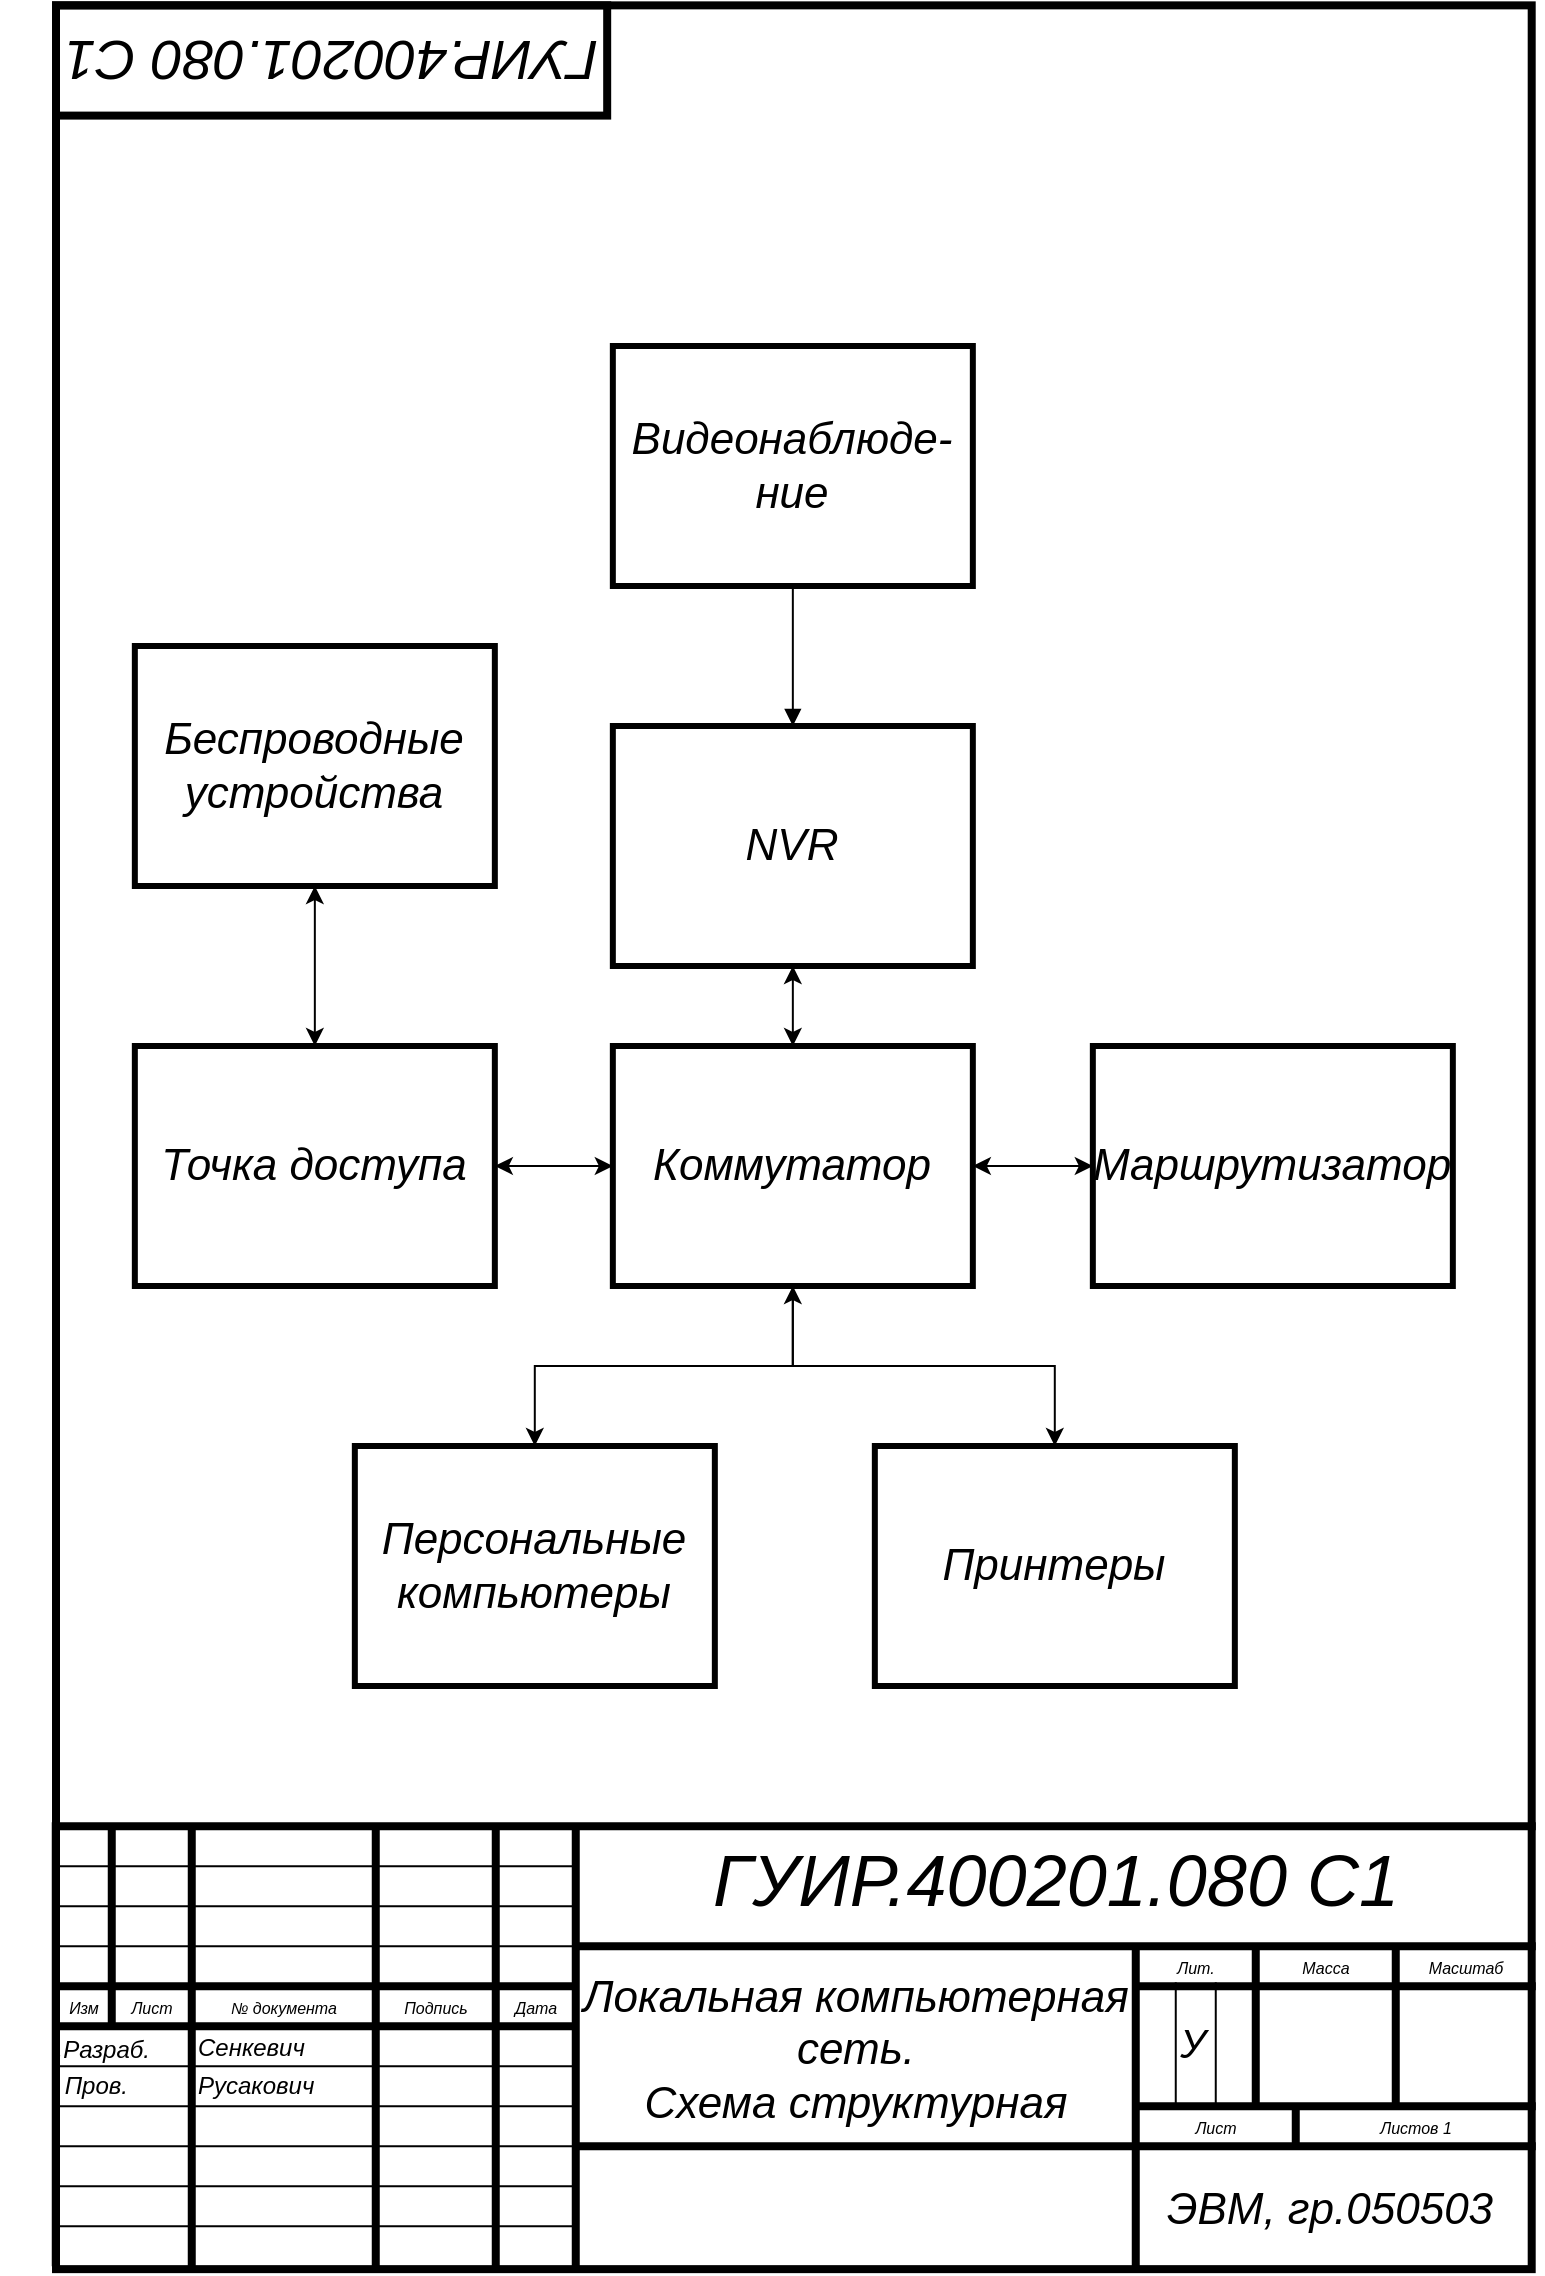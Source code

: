 <mxfile compressed="false" version="21.7.5" type="device">
  <diagram name="Страница-1" id="Страница-1">
    <mxGraphModel dx="1379" dy="1297" grid="0" gridSize="9.842" guides="1" tooltips="1" connect="1" arrows="1" fold="1" page="1" pageScale="1" pageWidth="827" pageHeight="1169" math="0" shadow="0">
      <root>
        <mxCell id="0" />
        <mxCell id="tpW0L4eKJtAbM24Pp-hq-4" value="Границы" style="" parent="0" />
        <mxCell id="XYD-opMogOewsWYCsBqt-0" value="" style="rounded=0;whiteSpace=wrap;html=1;fillColor=none;strokeWidth=4;" parent="tpW0L4eKJtAbM24Pp-hq-4" vertex="1">
          <mxGeometry x="896" y="19.68" width="737.85" height="1131.89" as="geometry" />
        </mxCell>
        <mxCell id="XYD-opMogOewsWYCsBqt-1" value="" style="rounded=0;whiteSpace=wrap;html=1;strokeWidth=4;fillColor=none;" parent="tpW0L4eKJtAbM24Pp-hq-4" vertex="1">
          <mxGeometry x="896" y="19.68" width="275.59" height="55.12" as="geometry" />
        </mxCell>
        <mxCell id="ZWHlX_L_aykVCrJByL5k-1" style="edgeStyle=orthogonalEdgeStyle;rounded=0;orthogonalLoop=1;jettySize=auto;html=1;entryX=1;entryY=0.5;entryDx=0;entryDy=0;startArrow=classic;startFill=1;" edge="1" parent="tpW0L4eKJtAbM24Pp-hq-4" source="ZWHlX_L_aykVCrJByL5k-2" target="ZWHlX_L_aykVCrJByL5k-7">
          <mxGeometry relative="1" as="geometry" />
        </mxCell>
        <mxCell id="ZWHlX_L_aykVCrJByL5k-2" value="&lt;span style=&quot;font-size: 22px;&quot;&gt;Маршрутизатор&lt;/span&gt;" style="rounded=0;whiteSpace=wrap;html=1;fontSize=22;strokeWidth=3;align=center;fontFamily=Arial;fontStyle=2" vertex="1" parent="tpW0L4eKJtAbM24Pp-hq-4">
          <mxGeometry x="1414.42" y="540" width="180" height="120" as="geometry" />
        </mxCell>
        <mxCell id="ZWHlX_L_aykVCrJByL5k-3" style="edgeStyle=orthogonalEdgeStyle;rounded=0;orthogonalLoop=1;jettySize=auto;html=1;entryX=0.5;entryY=1;entryDx=0;entryDy=0;startArrow=classic;startFill=1;" edge="1" parent="tpW0L4eKJtAbM24Pp-hq-4" source="ZWHlX_L_aykVCrJByL5k-4" target="ZWHlX_L_aykVCrJByL5k-5">
          <mxGeometry relative="1" as="geometry" />
        </mxCell>
        <mxCell id="ZWHlX_L_aykVCrJByL5k-4" value="Точка доступа" style="rounded=0;whiteSpace=wrap;html=1;fontSize=22;strokeWidth=3;align=center;fontFamily=Arial;fontStyle=2" vertex="1" parent="tpW0L4eKJtAbM24Pp-hq-4">
          <mxGeometry x="935.42" y="540" width="180" height="120" as="geometry" />
        </mxCell>
        <mxCell id="ZWHlX_L_aykVCrJByL5k-5" value="Беспроводные устройства" style="rounded=0;whiteSpace=wrap;html=1;fontSize=22;strokeWidth=3;align=center;fontFamily=Arial;fontStyle=2" vertex="1" parent="tpW0L4eKJtAbM24Pp-hq-4">
          <mxGeometry x="935.42" y="340.0" width="180" height="120" as="geometry" />
        </mxCell>
        <mxCell id="ZWHlX_L_aykVCrJByL5k-6" value="Видеонаблюде-ние" style="rounded=0;whiteSpace=wrap;html=1;fontSize=22;strokeWidth=3;align=center;fontFamily=Arial;fontStyle=2" vertex="1" parent="tpW0L4eKJtAbM24Pp-hq-4">
          <mxGeometry x="1174.42" y="190.0" width="180" height="120" as="geometry" />
        </mxCell>
        <mxCell id="ZWHlX_L_aykVCrJByL5k-14" style="edgeStyle=orthogonalEdgeStyle;rounded=0;orthogonalLoop=1;jettySize=auto;html=1;entryX=1;entryY=0.5;entryDx=0;entryDy=0;startArrow=classic;startFill=1;" edge="1" parent="tpW0L4eKJtAbM24Pp-hq-4" source="ZWHlX_L_aykVCrJByL5k-7" target="ZWHlX_L_aykVCrJByL5k-4">
          <mxGeometry relative="1" as="geometry" />
        </mxCell>
        <mxCell id="ZWHlX_L_aykVCrJByL5k-7" value="&lt;span style=&quot;font-size: 22px;&quot;&gt;Коммутатор&lt;/span&gt;" style="rounded=0;whiteSpace=wrap;html=1;fontSize=22;strokeWidth=3;align=center;fontFamily=Arial;fontStyle=2" vertex="1" parent="tpW0L4eKJtAbM24Pp-hq-4">
          <mxGeometry x="1174.42" y="540" width="180" height="120" as="geometry" />
        </mxCell>
        <mxCell id="ZWHlX_L_aykVCrJByL5k-8" style="edgeStyle=orthogonalEdgeStyle;rounded=0;orthogonalLoop=1;jettySize=auto;html=1;entryX=0.5;entryY=0;entryDx=0;entryDy=0;startArrow=classic;startFill=1;" edge="1" parent="tpW0L4eKJtAbM24Pp-hq-4" source="ZWHlX_L_aykVCrJByL5k-10" target="ZWHlX_L_aykVCrJByL5k-7">
          <mxGeometry relative="1" as="geometry" />
        </mxCell>
        <mxCell id="ZWHlX_L_aykVCrJByL5k-9" style="edgeStyle=orthogonalEdgeStyle;rounded=0;orthogonalLoop=1;jettySize=auto;html=1;entryX=0.5;entryY=1;entryDx=0;entryDy=0;startArrow=block;startFill=1;endArrow=none;endFill=0;" edge="1" parent="tpW0L4eKJtAbM24Pp-hq-4" source="ZWHlX_L_aykVCrJByL5k-10" target="ZWHlX_L_aykVCrJByL5k-6">
          <mxGeometry relative="1" as="geometry" />
        </mxCell>
        <mxCell id="ZWHlX_L_aykVCrJByL5k-10" value="NVR" style="rounded=0;whiteSpace=wrap;html=1;fontSize=22;strokeWidth=3;align=center;fontFamily=Arial;fontStyle=2" vertex="1" parent="tpW0L4eKJtAbM24Pp-hq-4">
          <mxGeometry x="1174.42" y="380.0" width="180" height="120" as="geometry" />
        </mxCell>
        <mxCell id="ZWHlX_L_aykVCrJByL5k-15" style="edgeStyle=orthogonalEdgeStyle;rounded=0;orthogonalLoop=1;jettySize=auto;html=1;endArrow=none;endFill=0;startArrow=classic;startFill=1;" edge="1" parent="tpW0L4eKJtAbM24Pp-hq-4" source="ZWHlX_L_aykVCrJByL5k-11" target="ZWHlX_L_aykVCrJByL5k-7">
          <mxGeometry relative="1" as="geometry" />
        </mxCell>
        <mxCell id="ZWHlX_L_aykVCrJByL5k-11" value="&lt;span style=&quot;font-size: 22px;&quot;&gt;Принтеры&lt;/span&gt;" style="rounded=0;whiteSpace=wrap;html=1;fontSize=22;strokeWidth=3;align=center;fontFamily=Arial;fontStyle=2" vertex="1" parent="tpW0L4eKJtAbM24Pp-hq-4">
          <mxGeometry x="1305.42" y="740" width="180" height="120" as="geometry" />
        </mxCell>
        <mxCell id="ZWHlX_L_aykVCrJByL5k-16" style="edgeStyle=orthogonalEdgeStyle;rounded=0;orthogonalLoop=1;jettySize=auto;html=1;entryX=0.5;entryY=1;entryDx=0;entryDy=0;startArrow=classic;startFill=1;" edge="1" parent="tpW0L4eKJtAbM24Pp-hq-4" source="ZWHlX_L_aykVCrJByL5k-12" target="ZWHlX_L_aykVCrJByL5k-7">
          <mxGeometry relative="1" as="geometry" />
        </mxCell>
        <mxCell id="ZWHlX_L_aykVCrJByL5k-12" value="&lt;span style=&quot;font-size: 22px;&quot;&gt;Персональные компьютеры&lt;/span&gt;" style="rounded=0;whiteSpace=wrap;html=1;fontSize=22;strokeWidth=3;align=center;fontFamily=Arial;fontStyle=2" vertex="1" parent="tpW0L4eKJtAbM24Pp-hq-4">
          <mxGeometry x="1045.42" y="740" width="180" height="120" as="geometry" />
        </mxCell>
        <mxCell id="tpW0L4eKJtAbM24Pp-hq-6" value="Рамка" parent="0" />
        <mxCell id="Izu4CDzaR0ki_h7jihql-112" style="vsdxID=3;fillColor=#FFFFFF;gradientColor=none;shape=stencil(nY9LDoAgDERP0z3SI/i5BwkoRAUC+Lu9kGo0Lt3NtK/tFLCOWngFnMUU3Kg2I5MGbIBzY7UKJmUF2ALWvQtqCG6xkrwXhSxqdmvZsNNcxViZ4ewgT64jdDL2hf4E7wsXmsWThd549765c4l+xvYE);strokeColor=#000000;strokeWidth=4;spacingTop=-1;spacingBottom=-1;spacingLeft=-1;spacingRight=-1;labelBackgroundColor=#ffffff;rounded=0;html=1;whiteSpace=wrap;fontFamily=Arial;fontStyle=2" parent="tpW0L4eKJtAbM24Pp-hq-6" vertex="1">
          <mxGeometry x="895.88" y="930.13" width="740" height="220" as="geometry" />
        </mxCell>
        <mxCell id="Izu4CDzaR0ki_h7jihql-113" style="vsdxID=28;edgeStyle=none;startArrow=none;endArrow=none;startSize=5;endSize=5;strokeWidth=4;strokeColor=#000000;spacingTop=-1;spacingBottom=-1;spacingLeft=-1;spacingRight=-1;verticalAlign=middle;html=1;labelBackgroundColor=#ffffff;rounded=0;fontFamily=Arial;fontStyle=2" parent="tpW0L4eKJtAbM24Pp-hq-6" edge="1">
          <mxGeometry relative="1" as="geometry">
            <Array as="points" />
            <mxPoint x="923.88" y="930.13" as="sourcePoint" />
            <mxPoint x="923.88" y="1030.13" as="targetPoint" />
          </mxGeometry>
        </mxCell>
        <mxCell id="Izu4CDzaR0ki_h7jihql-114" style="vsdxID=27;edgeStyle=none;startArrow=none;endArrow=none;startSize=5;endSize=5;strokeColor=#000000;spacingTop=-1;spacingBottom=-1;spacingLeft=-1;spacingRight=-1;verticalAlign=middle;html=1;labelBackgroundColor=#ffffff;rounded=0;fontFamily=Arial;fontStyle=2" parent="tpW0L4eKJtAbM24Pp-hq-6" edge="1">
          <mxGeometry relative="1" as="geometry">
            <mxPoint as="offset" />
            <Array as="points" />
            <mxPoint x="895.88" y="1130.13" as="sourcePoint" />
            <mxPoint x="1155.88" y="1130.13" as="targetPoint" />
          </mxGeometry>
        </mxCell>
        <mxCell id="Izu4CDzaR0ki_h7jihql-115" style="vsdxID=26;edgeStyle=none;startArrow=none;endArrow=none;startSize=5;endSize=5;strokeColor=#000000;spacingTop=-1;spacingBottom=-1;spacingLeft=-1;spacingRight=-1;verticalAlign=middle;html=1;labelBackgroundColor=#ffffff;rounded=0;fontFamily=Arial;fontStyle=2" parent="tpW0L4eKJtAbM24Pp-hq-6" edge="1">
          <mxGeometry relative="1" as="geometry">
            <mxPoint as="offset" />
            <Array as="points" />
            <mxPoint x="895.88" y="1110.13" as="sourcePoint" />
            <mxPoint x="1155.88" y="1110.13" as="targetPoint" />
          </mxGeometry>
        </mxCell>
        <mxCell id="Izu4CDzaR0ki_h7jihql-116" style="vsdxID=25;edgeStyle=none;startArrow=none;endArrow=none;startSize=5;endSize=5;strokeColor=#000000;spacingTop=-1;spacingBottom=-1;spacingLeft=-1;spacingRight=-1;verticalAlign=middle;html=1;labelBackgroundColor=#ffffff;rounded=0;fontFamily=Arial;fontStyle=2" parent="tpW0L4eKJtAbM24Pp-hq-6" edge="1">
          <mxGeometry relative="1" as="geometry">
            <mxPoint as="offset" />
            <Array as="points" />
            <mxPoint x="895.88" y="1090.13" as="sourcePoint" />
            <mxPoint x="1155.88" y="1090.13" as="targetPoint" />
          </mxGeometry>
        </mxCell>
        <mxCell id="Izu4CDzaR0ki_h7jihql-117" style="vsdxID=24;edgeStyle=none;startArrow=none;endArrow=none;startSize=5;endSize=5;strokeColor=#000000;spacingTop=-1;spacingBottom=-1;spacingLeft=-1;spacingRight=-1;verticalAlign=middle;html=1;labelBackgroundColor=#ffffff;rounded=0;fontFamily=Arial;fontStyle=2" parent="tpW0L4eKJtAbM24Pp-hq-6" edge="1">
          <mxGeometry relative="1" as="geometry">
            <mxPoint as="offset" />
            <Array as="points" />
            <mxPoint x="895.88" y="1070.13" as="sourcePoint" />
            <mxPoint x="1155.88" y="1070.13" as="targetPoint" />
          </mxGeometry>
        </mxCell>
        <mxCell id="Izu4CDzaR0ki_h7jihql-118" style="vsdxID=23;edgeStyle=none;startArrow=none;endArrow=none;startSize=5;endSize=5;strokeColor=#000000;spacingTop=-1;spacingBottom=-1;spacingLeft=-1;spacingRight=-1;verticalAlign=middle;html=1;labelBackgroundColor=#ffffff;rounded=0;fontFamily=Arial;fontStyle=2" parent="tpW0L4eKJtAbM24Pp-hq-6" edge="1">
          <mxGeometry relative="1" as="geometry">
            <mxPoint as="offset" />
            <Array as="points" />
            <mxPoint x="895.88" y="1050.13" as="sourcePoint" />
            <mxPoint x="1155.88" y="1050.13" as="targetPoint" />
          </mxGeometry>
        </mxCell>
        <mxCell id="Izu4CDzaR0ki_h7jihql-119" style="vsdxID=22;edgeStyle=none;startArrow=none;endArrow=none;startSize=5;endSize=5;strokeWidth=4;strokeColor=#000000;spacingTop=-1;spacingBottom=-1;spacingLeft=-1;spacingRight=-1;verticalAlign=middle;html=1;labelBackgroundColor=#ffffff;rounded=0;fontFamily=Arial;fontStyle=2" parent="tpW0L4eKJtAbM24Pp-hq-6" edge="1">
          <mxGeometry relative="1" as="geometry">
            <mxPoint as="offset" />
            <Array as="points" />
            <mxPoint x="895.88" y="1030.13" as="sourcePoint" />
            <mxPoint x="1155.88" y="1030.13" as="targetPoint" />
          </mxGeometry>
        </mxCell>
        <mxCell id="Izu4CDzaR0ki_h7jihql-120" style="vsdxID=21;edgeStyle=none;startArrow=none;endArrow=none;startSize=5;endSize=5;strokeWidth=4;strokeColor=#000000;spacingTop=-1;spacingBottom=-1;spacingLeft=-1;spacingRight=-1;verticalAlign=middle;html=1;labelBackgroundColor=#ffffff;rounded=0;fontFamily=Arial;fontStyle=2" parent="tpW0L4eKJtAbM24Pp-hq-6" edge="1">
          <mxGeometry relative="1" as="geometry">
            <mxPoint as="offset" />
            <Array as="points" />
            <mxPoint x="895.88" y="1010.13" as="sourcePoint" />
            <mxPoint x="1155.88" y="1010.13" as="targetPoint" />
          </mxGeometry>
        </mxCell>
        <mxCell id="Izu4CDzaR0ki_h7jihql-121" style="vsdxID=20;edgeStyle=none;startArrow=none;endArrow=none;startSize=5;endSize=5;strokeColor=#000000;spacingTop=-1;spacingBottom=-1;spacingLeft=-1;spacingRight=-1;verticalAlign=middle;html=1;labelBackgroundColor=#ffffff;rounded=0;fontFamily=Arial;fontStyle=2" parent="tpW0L4eKJtAbM24Pp-hq-6" edge="1">
          <mxGeometry relative="1" as="geometry">
            <mxPoint as="offset" />
            <Array as="points" />
            <mxPoint x="895.88" y="990.13" as="sourcePoint" />
            <mxPoint x="1155.88" y="990.13" as="targetPoint" />
          </mxGeometry>
        </mxCell>
        <mxCell id="Izu4CDzaR0ki_h7jihql-122" style="vsdxID=19;edgeStyle=none;startArrow=none;endArrow=none;startSize=5;endSize=5;strokeColor=#000000;spacingTop=-1;spacingBottom=-1;spacingLeft=-1;spacingRight=-1;verticalAlign=middle;html=1;labelBackgroundColor=#ffffff;rounded=0;fontFamily=Arial;fontStyle=2" parent="tpW0L4eKJtAbM24Pp-hq-6" edge="1">
          <mxGeometry relative="1" as="geometry">
            <mxPoint as="offset" />
            <Array as="points" />
            <mxPoint x="895.88" y="970.13" as="sourcePoint" />
            <mxPoint x="1155.88" y="970.13" as="targetPoint" />
          </mxGeometry>
        </mxCell>
        <mxCell id="Izu4CDzaR0ki_h7jihql-123" style="vsdxID=18;edgeStyle=none;startArrow=none;endArrow=none;startSize=5;endSize=5;strokeColor=#000000;spacingTop=-1;spacingBottom=-1;spacingLeft=-1;spacingRight=-1;verticalAlign=middle;html=1;labelBackgroundColor=#ffffff;rounded=0;fontFamily=Arial;fontStyle=2" parent="tpW0L4eKJtAbM24Pp-hq-6" edge="1">
          <mxGeometry relative="1" as="geometry">
            <mxPoint as="offset" />
            <Array as="points" />
            <mxPoint x="895.88" y="950.13" as="sourcePoint" />
            <mxPoint x="1155.88" y="950.13" as="targetPoint" />
          </mxGeometry>
        </mxCell>
        <mxCell id="Izu4CDzaR0ki_h7jihql-124" style="vsdxID=17;edgeStyle=none;startArrow=none;endArrow=none;startSize=5;endSize=5;strokeWidth=4;strokeColor=#000000;spacingTop=-1;spacingBottom=-1;spacingLeft=-1;spacingRight=-1;verticalAlign=middle;html=1;labelBackgroundColor=#ffffff;rounded=0;fontFamily=Arial;fontStyle=2" parent="tpW0L4eKJtAbM24Pp-hq-6" edge="1">
          <mxGeometry relative="1" as="geometry">
            <Array as="points" />
            <mxPoint x="963.88" y="930.13" as="sourcePoint" />
            <mxPoint x="963.88" y="1150.13" as="targetPoint" />
          </mxGeometry>
        </mxCell>
        <mxCell id="Izu4CDzaR0ki_h7jihql-125" style="vsdxID=16;edgeStyle=none;startArrow=none;endArrow=none;startSize=5;endSize=5;strokeWidth=4;strokeColor=#000000;spacingTop=-1;spacingBottom=-1;spacingLeft=-1;spacingRight=-1;verticalAlign=middle;html=1;labelBackgroundColor=#ffffff;rounded=0;fontFamily=Arial;fontStyle=2" parent="tpW0L4eKJtAbM24Pp-hq-6" edge="1">
          <mxGeometry relative="1" as="geometry">
            <Array as="points" />
            <mxPoint x="1055.88" y="930.13" as="sourcePoint" />
            <mxPoint x="1055.88" y="1150.13" as="targetPoint" />
          </mxGeometry>
        </mxCell>
        <mxCell id="Izu4CDzaR0ki_h7jihql-126" style="vsdxID=15;edgeStyle=none;startArrow=none;endArrow=none;startSize=5;endSize=5;strokeWidth=4;strokeColor=#000000;spacingTop=-1;spacingBottom=-1;spacingLeft=-1;spacingRight=-1;verticalAlign=middle;html=1;labelBackgroundColor=#ffffff;rounded=0;fontFamily=Arial;fontStyle=2" parent="tpW0L4eKJtAbM24Pp-hq-6" edge="1">
          <mxGeometry relative="1" as="geometry">
            <Array as="points" />
            <mxPoint x="1115.88" y="930.13" as="sourcePoint" />
            <mxPoint x="1115.88" y="1150.13" as="targetPoint" />
          </mxGeometry>
        </mxCell>
        <mxCell id="Izu4CDzaR0ki_h7jihql-127" style="vsdxID=14;edgeStyle=none;startArrow=none;endArrow=none;startSize=5;endSize=5;strokeWidth=4;strokeColor=#000000;spacingTop=-1;spacingBottom=-1;spacingLeft=-1;spacingRight=-1;verticalAlign=middle;html=1;labelBackgroundColor=#ffffff;rounded=0;fontFamily=Arial;fontStyle=2" parent="tpW0L4eKJtAbM24Pp-hq-6" edge="1">
          <mxGeometry relative="1" as="geometry">
            <Array as="points" />
            <mxPoint x="1565.88" y="990.13" as="sourcePoint" />
            <mxPoint x="1565.88" y="1070.13" as="targetPoint" />
          </mxGeometry>
        </mxCell>
        <mxCell id="Izu4CDzaR0ki_h7jihql-128" style="vsdxID=11;edgeStyle=none;startArrow=none;endArrow=none;startSize=5;endSize=5;strokeWidth=4;strokeColor=#000000;spacingTop=-1;spacingBottom=-1;spacingLeft=-1;spacingRight=-1;verticalAlign=middle;html=1;labelBackgroundColor=#ffffff;rounded=0;fontFamily=Arial;fontStyle=2" parent="tpW0L4eKJtAbM24Pp-hq-6" edge="1">
          <mxGeometry relative="1" as="geometry">
            <Array as="points" />
            <mxPoint x="1515.88" y="1070.13" as="sourcePoint" />
            <mxPoint x="1515.88" y="1090.13" as="targetPoint" />
          </mxGeometry>
        </mxCell>
        <mxCell id="Izu4CDzaR0ki_h7jihql-129" style="vsdxID=10;edgeStyle=none;startArrow=none;endArrow=none;startSize=5;endSize=5;strokeWidth=4;strokeColor=#000000;spacingTop=-1;spacingBottom=-1;spacingLeft=-1;spacingRight=-1;verticalAlign=middle;html=1;labelBackgroundColor=#ffffff;rounded=0;fontFamily=Arial;fontStyle=2" parent="tpW0L4eKJtAbM24Pp-hq-6" edge="1">
          <mxGeometry relative="1" as="geometry">
            <Array as="points" />
            <mxPoint x="1495.88" y="990.13" as="sourcePoint" />
            <mxPoint x="1495.88" y="1070.13" as="targetPoint" />
          </mxGeometry>
        </mxCell>
        <mxCell id="Izu4CDzaR0ki_h7jihql-131" style="vsdxID=388;edgeStyle=none;startArrow=none;endArrow=none;startSize=5;endSize=5;strokeColor=#000000;spacingTop=-1;spacingBottom=-1;spacingLeft=-1;spacingRight=-1;verticalAlign=middle;html=1;labelBackgroundColor=#ffffff;rounded=0;fontFamily=Arial;fontStyle=2" parent="tpW0L4eKJtAbM24Pp-hq-6" edge="1">
          <mxGeometry relative="1" as="geometry">
            <Array as="points" />
            <mxPoint x="1475.88" y="1008.13" as="sourcePoint" />
            <mxPoint x="1475.88" y="1070.13" as="targetPoint" />
          </mxGeometry>
        </mxCell>
        <mxCell id="Izu4CDzaR0ki_h7jihql-135" style="vsdxID=387;edgeStyle=none;startArrow=none;endArrow=none;startSize=5;endSize=5;strokeColor=#000000;spacingTop=-1;spacingBottom=-1;spacingLeft=-1;spacingRight=-1;verticalAlign=middle;html=1;labelBackgroundColor=#ffffff;rounded=0;fontFamily=Arial;fontStyle=2" parent="tpW0L4eKJtAbM24Pp-hq-6" edge="1">
          <mxGeometry relative="1" as="geometry">
            <Array as="points" />
            <mxPoint x="1455.88" y="1008.13" as="sourcePoint" />
            <mxPoint x="1455.88" y="1070.13" as="targetPoint" />
          </mxGeometry>
        </mxCell>
        <mxCell id="Izu4CDzaR0ki_h7jihql-136" style="vsdxID=9;edgeStyle=none;startArrow=none;endArrow=none;startSize=5;endSize=5;strokeWidth=4;strokeColor=#000000;spacingTop=-1;spacingBottom=-1;spacingLeft=-1;spacingRight=-1;verticalAlign=middle;html=1;labelBackgroundColor=#ffffff;rounded=0;fontFamily=Arial;fontStyle=2" parent="tpW0L4eKJtAbM24Pp-hq-6" edge="1">
          <mxGeometry relative="1" as="geometry">
            <mxPoint as="offset" />
            <Array as="points" />
            <mxPoint x="1435.88" y="1070.13" as="sourcePoint" />
            <mxPoint x="1635.88" y="1070.13" as="targetPoint" />
          </mxGeometry>
        </mxCell>
        <mxCell id="Izu4CDzaR0ki_h7jihql-137" style="vsdxID=8;edgeStyle=none;startArrow=none;endArrow=none;startSize=5;endSize=5;strokeWidth=4;strokeColor=#000000;spacingTop=-1;spacingBottom=-1;spacingLeft=-1;spacingRight=-1;verticalAlign=middle;html=1;labelBackgroundColor=#ffffff;rounded=0;fontFamily=Arial;fontStyle=2" parent="tpW0L4eKJtAbM24Pp-hq-6" edge="1">
          <mxGeometry relative="1" as="geometry">
            <mxPoint as="offset" />
            <Array as="points" />
            <mxPoint x="1435.88" y="1010.13" as="sourcePoint" />
            <mxPoint x="1635.88" y="1010.13" as="targetPoint" />
          </mxGeometry>
        </mxCell>
        <mxCell id="Izu4CDzaR0ki_h7jihql-138" style="vsdxID=7;edgeStyle=none;startArrow=none;endArrow=none;startSize=5;endSize=5;strokeWidth=4;strokeColor=#000000;spacingTop=-1;spacingBottom=-1;spacingLeft=-1;spacingRight=-1;verticalAlign=middle;html=1;labelBackgroundColor=#ffffff;rounded=0;fontFamily=Arial;fontStyle=2" parent="tpW0L4eKJtAbM24Pp-hq-6" edge="1">
          <mxGeometry relative="1" as="geometry">
            <Array as="points" />
            <mxPoint x="1435.88" y="990.13" as="sourcePoint" />
            <mxPoint x="1435.88" y="1150.13" as="targetPoint" />
          </mxGeometry>
        </mxCell>
        <mxCell id="Izu4CDzaR0ki_h7jihql-139" style="vsdxID=6;edgeStyle=none;startArrow=none;endArrow=none;startSize=5;endSize=5;strokeWidth=4;strokeColor=#000000;spacingTop=-1;spacingBottom=-1;spacingLeft=-1;spacingRight=-1;verticalAlign=middle;html=1;labelBackgroundColor=#ffffff;rounded=0;fontFamily=Arial;fontStyle=2" parent="tpW0L4eKJtAbM24Pp-hq-6" edge="1">
          <mxGeometry relative="1" as="geometry">
            <Array as="points" />
            <mxPoint x="1635.88" y="1090.13" as="sourcePoint" />
            <mxPoint x="1155.88" y="1090.13" as="targetPoint" />
          </mxGeometry>
        </mxCell>
        <mxCell id="Izu4CDzaR0ki_h7jihql-140" style="vsdxID=4;edgeStyle=none;startArrow=none;endArrow=none;startSize=5;endSize=5;strokeWidth=4;strokeColor=#000000;spacingTop=-1;spacingBottom=-1;spacingLeft=-1;spacingRight=-1;verticalAlign=middle;html=1;labelBackgroundColor=#ffffff;rounded=0;fontFamily=Arial;fontStyle=2" parent="tpW0L4eKJtAbM24Pp-hq-6" edge="1">
          <mxGeometry relative="1" as="geometry">
            <Array as="points" />
            <mxPoint x="1155.88" y="930.13" as="sourcePoint" />
            <mxPoint x="1155.88" y="1150.13" as="targetPoint" />
          </mxGeometry>
        </mxCell>
        <mxCell id="Izu4CDzaR0ki_h7jihql-141" style="vsdxID=5;edgeStyle=none;startArrow=none;endArrow=none;startSize=5;endSize=5;strokeWidth=4;strokeColor=#000000;spacingTop=-1;spacingBottom=-1;spacingLeft=-1;spacingRight=-1;verticalAlign=middle;html=1;labelBackgroundColor=#ffffff;rounded=0;fontFamily=Arial;fontStyle=2" parent="tpW0L4eKJtAbM24Pp-hq-6" edge="1">
          <mxGeometry relative="1" as="geometry">
            <Array as="points" />
            <mxPoint x="1635.88" y="990.13" as="sourcePoint" />
            <mxPoint x="1155.88" y="990.13" as="targetPoint" />
          </mxGeometry>
        </mxCell>
        <mxCell id="Izu4CDzaR0ki_h7jihql-142" value="&lt;font style=&quot;font-size: 8px; direction: ltr; letter-spacing: 0px; line-height: 120%; opacity: 1;&quot;&gt;&lt;span&gt;Изм&lt;br&gt;&lt;/span&gt;&lt;/font&gt;" style="verticalAlign=middle;align=center;vsdxID=29;fillColor=none;gradientColor=none;shape=stencil(nZBLDoAgDERP0z3SIyjew0SURgSD+Lu9kMZoXLhwN9O+tukAlrNpJg1SzDH4QW/URgNYgZTkjA4UkwJUgGXng+6DX1zLfmoymdXo17xh5zmRJ6Q42BWCfc2oJfdAr+Yv+AP9Cb7OJ3H/2JG1HNGz/84klThPVCc=);strokeColor=none;strokeWidth=4;spacingTop=-1;spacingBottom=-1;spacingLeft=-1;spacingRight=-1;labelBackgroundColor=none;rounded=0;html=1;whiteSpace=wrap;fontFamily=Arial;fontStyle=2" parent="tpW0L4eKJtAbM24Pp-hq-6" vertex="1">
          <mxGeometry x="897.88" y="1012.13" width="24" height="16" as="geometry" />
        </mxCell>
        <mxCell id="Izu4CDzaR0ki_h7jihql-143" value="&lt;font style=&quot;font-size: 8px; direction: ltr; letter-spacing: 0px; line-height: 120%; opacity: 1;&quot;&gt;&lt;span&gt;Лист&lt;br&gt;&lt;/span&gt;&lt;/font&gt;" style="verticalAlign=middle;align=center;vsdxID=30;fillColor=none;gradientColor=none;shape=stencil(nZBLDoAgDERP0z3SIyjew0SURgSD+Lu9kMZoXLhwN9O+tukAlrNpJg1SzDH4QW/URgNYgZTkjA4UkwJUgGXng+6DX1zLfmoymdXo17xh5zmRJ6Q42BWCfc2oJfdAr+Yv+AP9Cb7OJ3H/2JG1HNGz/84klThPVCc=);strokeColor=none;strokeWidth=4;spacingTop=-1;spacingBottom=-1;spacingLeft=-1;spacingRight=-1;labelBackgroundColor=none;rounded=0;html=1;whiteSpace=wrap;fontFamily=Arial;fontStyle=2" parent="tpW0L4eKJtAbM24Pp-hq-6" vertex="1">
          <mxGeometry x="925.88" y="1012.13" width="36" height="16" as="geometry" />
        </mxCell>
        <mxCell id="Izu4CDzaR0ki_h7jihql-144" value="&lt;font style=&quot;font-size: 8px; direction: ltr; letter-spacing: 0px; line-height: 120%; opacity: 1;&quot;&gt;&lt;span&gt;№ документа&lt;br&gt;&lt;/span&gt;&lt;/font&gt;" style="verticalAlign=middle;align=center;vsdxID=31;fillColor=none;gradientColor=none;shape=stencil(nZBLDoAgDERP0z3SIyjew0SURgSD+Lu9kMZoXLhwN9O+tukAlrNpJg1SzDH4QW/URgNYgZTkjA4UkwJUgGXng+6DX1zLfmoymdXo17xh5zmRJ6Q42BWCfc2oJfdAr+Yv+AP9Cb7OJ3H/2JG1HNGz/84klThPVCc=);strokeColor=none;strokeWidth=4;spacingTop=-1;spacingBottom=-1;spacingLeft=-1;spacingRight=-1;labelBackgroundColor=none;rounded=0;html=1;whiteSpace=wrap;fontFamily=Arial;fontStyle=2" parent="tpW0L4eKJtAbM24Pp-hq-6" vertex="1">
          <mxGeometry x="965.88" y="1012.13" width="88" height="16" as="geometry" />
        </mxCell>
        <mxCell id="Izu4CDzaR0ki_h7jihql-145" value="&lt;font style=&quot;font-size: 8px; direction: ltr; letter-spacing: 0px; line-height: 120%; opacity: 1;&quot;&gt;&lt;span&gt;Подпись&lt;br&gt;&lt;/span&gt;&lt;/font&gt;" style="verticalAlign=middle;align=center;vsdxID=32;fillColor=none;gradientColor=none;shape=stencil(nZBLDoAgDERP0z3SIyjew0SURgSD+Lu9kMZoXLhwN9O+tukAlrNpJg1SzDH4QW/URgNYgZTkjA4UkwJUgGXng+6DX1zLfmoymdXo17xh5zmRJ6Q42BWCfc2oJfdAr+Yv+AP9Cb7OJ3H/2JG1HNGz/84klThPVCc=);strokeColor=none;strokeWidth=4;spacingTop=-1;spacingBottom=-1;spacingLeft=-1;spacingRight=-1;labelBackgroundColor=none;rounded=0;html=1;whiteSpace=wrap;fontFamily=Arial;fontStyle=2" parent="tpW0L4eKJtAbM24Pp-hq-6" vertex="1">
          <mxGeometry x="1057.88" y="1012.13" width="56" height="16" as="geometry" />
        </mxCell>
        <mxCell id="Izu4CDzaR0ki_h7jihql-146" value="&lt;font style=&quot;font-size: 8px; direction: ltr; letter-spacing: 0px; line-height: 120%; opacity: 1;&quot;&gt;&lt;span&gt;Дата&lt;br&gt;&lt;/span&gt;&lt;/font&gt;" style="verticalAlign=middle;align=center;vsdxID=33;fillColor=none;gradientColor=none;shape=stencil(nZBLDoAgDERP0z3SIyjew0SURgSD+Lu9kMZoXLhwN9O+tukAlrNpJg1SzDH4QW/URgNYgZTkjA4UkwJUgGXng+6DX1zLfmoymdXo17xh5zmRJ6Q42BWCfc2oJfdAr+Yv+AP9Cb7OJ3H/2JG1HNGz/84klThPVCc=);strokeColor=none;strokeWidth=4;spacingTop=-1;spacingBottom=-1;spacingLeft=-1;spacingRight=-1;labelBackgroundColor=none;rounded=0;html=1;whiteSpace=wrap;fontFamily=Arial;fontStyle=2" parent="tpW0L4eKJtAbM24Pp-hq-6" vertex="1">
          <mxGeometry x="1117.88" y="1012.13" width="36" height="16" as="geometry" />
        </mxCell>
        <mxCell id="Izu4CDzaR0ki_h7jihql-147" value="&lt;font style=&quot;font-size: 8px; direction: ltr; letter-spacing: 0px; line-height: 120%; opacity: 1;&quot;&gt;&lt;span&gt;Лит.&lt;br&gt;&lt;/span&gt;&lt;/font&gt;" style="verticalAlign=middle;align=center;vsdxID=34;fillColor=none;gradientColor=none;shape=stencil(nZBLDoAgDERP0z3SIyjew0SURgSD+Lu9kMZoXLhwN9O+tukAlrNpJg1SzDH4QW/URgNYgZTkjA4UkwJUgGXng+6DX1zLfmoymdXo17xh5zmRJ6Q42BWCfc2oJfdAr+Yv+AP9Cb7OJ3H/2JG1HNGz/84klThPVCc=);strokeColor=none;strokeWidth=4;spacingTop=-1;spacingBottom=-1;spacingLeft=-1;spacingRight=-1;labelBackgroundColor=none;rounded=0;html=1;whiteSpace=wrap;fontFamily=Arial;fontStyle=2" parent="tpW0L4eKJtAbM24Pp-hq-6" vertex="1">
          <mxGeometry x="1437.88" y="992.13" width="56" height="16" as="geometry" />
        </mxCell>
        <mxCell id="Izu4CDzaR0ki_h7jihql-148" value="&lt;font style=&quot;font-size: 8px; direction: ltr; letter-spacing: 0px; line-height: 120%; opacity: 1;&quot;&gt;&lt;span&gt;Масса&lt;br&gt;&lt;/span&gt;&lt;/font&gt;" style="verticalAlign=middle;align=center;vsdxID=35;fillColor=none;gradientColor=none;shape=stencil(nZBLDoAgDERP0z3SIyjew0SURgSD+Lu9kMZoXLhwN9O+tukAlrNpJg1SzDH4QW/URgNYgZTkjA4UkwJUgGXng+6DX1zLfmoymdXo17xh5zmRJ6Q42BWCfc2oJfdAr+Yv+AP9Cb7OJ3H/2JG1HNGz/84klThPVCc=);strokeColor=none;strokeWidth=4;spacingTop=-1;spacingBottom=-1;spacingLeft=-1;spacingRight=-1;labelBackgroundColor=none;rounded=0;html=1;whiteSpace=wrap;fontFamily=Arial;fontStyle=2" parent="tpW0L4eKJtAbM24Pp-hq-6" vertex="1">
          <mxGeometry x="1497.88" y="992.13" width="66" height="16" as="geometry" />
        </mxCell>
        <mxCell id="Izu4CDzaR0ki_h7jihql-149" value="&lt;font style=&quot;font-size: 8px; direction: ltr; letter-spacing: 0px; line-height: 120%; opacity: 1;&quot;&gt;&lt;span&gt;Масштаб&lt;br&gt;&lt;/span&gt;&lt;/font&gt;" style="verticalAlign=middle;align=center;vsdxID=36;fillColor=none;gradientColor=none;shape=stencil(nZBLDoAgDERP0z3SIyjew0SURgSD+Lu9kMZoXLhwN9O+tukAlrNpJg1SzDH4QW/URgNYgZTkjA4UkwJUgGXng+6DX1zLfmoymdXo17xh5zmRJ6Q42BWCfc2oJfdAr+Yv+AP9Cb7OJ3H/2JG1HNGz/84klThPVCc=);strokeColor=none;strokeWidth=4;spacingTop=-1;spacingBottom=-1;spacingLeft=-1;spacingRight=-1;labelBackgroundColor=none;rounded=0;html=1;whiteSpace=wrap;fontFamily=Arial;fontStyle=2" parent="tpW0L4eKJtAbM24Pp-hq-6" vertex="1">
          <mxGeometry x="1567.88" y="992.13" width="66" height="16" as="geometry" />
        </mxCell>
        <mxCell id="Izu4CDzaR0ki_h7jihql-150" value="&lt;font style=&quot;font-size: 8px; direction: ltr; letter-spacing: 0px; line-height: 120%; opacity: 1;&quot;&gt;&lt;span&gt;Лист &lt;br&gt;&lt;/span&gt;&lt;/font&gt;" style="verticalAlign=middle;align=center;vsdxID=37;fillColor=none;gradientColor=none;shape=stencil(nZBLDoAgDERP0z3SIyjew0SURgSD+Lu9kMZoXLhwN9O+tukAlrNpJg1SzDH4QW/URgNYgZTkjA4UkwJUgGXng+6DX1zLfmoymdXo17xh5zmRJ6Q42BWCfc2oJfdAr+Yv+AP9Cb7OJ3H/2JG1HNGz/84klThPVCc=);strokeColor=none;strokeWidth=4;spacingTop=-1;spacingBottom=-1;spacingLeft=-1;spacingRight=-1;labelBackgroundColor=none;rounded=0;html=1;whiteSpace=wrap;fontFamily=Arial;fontStyle=2" parent="tpW0L4eKJtAbM24Pp-hq-6" vertex="1">
          <mxGeometry x="1437.88" y="1072.13" width="76" height="16" as="geometry" />
        </mxCell>
        <mxCell id="Izu4CDzaR0ki_h7jihql-151" value="&lt;font style=&quot;font-size: 8px; direction: ltr; letter-spacing: 0px; line-height: 120%; opacity: 1;&quot;&gt;&lt;span&gt;Листов &lt;/span&gt;&lt;/font&gt;&lt;font style=&quot;font-size: 8px; direction: ltr; letter-spacing: 0px; line-height: 120%; opacity: 1;&quot;&gt;&lt;span&gt;1&lt;br&gt;&lt;/span&gt;&lt;/font&gt;" style="verticalAlign=middle;align=center;vsdxID=38;fillColor=none;gradientColor=none;shape=stencil(nZBLDoAgDERP0z3SIyjew0SURgSD+Lu9kMZoXLhwN9O+tukAlrNpJg1SzDH4QW/URgNYgZTkjA4UkwJUgGXng+6DX1zLfmoymdXo17xh5zmRJ6Q42BWCfc2oJfdAr+Yv+AP9Cb7OJ3H/2JG1HNGz/84klThPVCc=);strokeColor=none;strokeWidth=4;spacingTop=-1;spacingBottom=-1;spacingLeft=-1;spacingRight=-1;labelBackgroundColor=none;rounded=0;html=1;whiteSpace=wrap;fontFamily=Arial;fontStyle=2" parent="tpW0L4eKJtAbM24Pp-hq-6" vertex="1">
          <mxGeometry x="1517.88" y="1072.13" width="116" height="16" as="geometry" />
        </mxCell>
        <mxCell id="Izu4CDzaR0ki_h7jihql-152" value="&lt;p style=&quot;margin-left: 0 ; margin-right: 0 ; margin-top: 0px ; margin-bottom: 0px ; text-indent: 0 ; direction: rtl&quot;&gt;&lt;font style=&quot;font-size: 12px; direction: ltr; letter-spacing: 0px; line-height: 120%; opacity: 1;&quot;&gt;&lt;span&gt;.Разраб.&lt;br&gt;&lt;/span&gt;&lt;/font&gt;&lt;/p&gt;" style="verticalAlign=middle;align=right;vsdxID=39;fillColor=none;gradientColor=none;shape=stencil(nZBLDoAgDERP0z3SIyjew0SURgSD+Lu9kMZoXLhwN9O+tukAlrNpJg1SzDH4QW/URgNYgZTkjA4UkwJUgGXng+6DX1zLfmoymdXo17xh5zmRJ6Q42BWCfc2oJfdAr+Yv+AP9Cb7OJ3H/2JG1HNGz/84klThPVCc=);strokeColor=none;strokeWidth=4;spacingTop=-1;spacingBottom=-1;spacingLeft=-1;spacingRight=-1;labelBackgroundColor=none;rounded=0;html=1;whiteSpace=wrap;fontFamily=Arial;fontStyle=2" parent="tpW0L4eKJtAbM24Pp-hq-6" vertex="1">
          <mxGeometry x="875.88" y="1034.13" width="68" height="16" as="geometry" />
        </mxCell>
        <mxCell id="Izu4CDzaR0ki_h7jihql-153" value="&lt;p style=&quot;margin-left: 0 ; margin-right: 0 ; margin-top: 0px ; margin-bottom: 0px ; text-indent: 0 ; direction: rtl&quot;&gt;&lt;font style=&quot;font-size: 12px; direction: ltr; letter-spacing: 0px; line-height: 120%; opacity: 1;&quot;&gt;&lt;span&gt;.Пров&lt;br&gt;&lt;/span&gt;&lt;/font&gt;&lt;/p&gt;" style="verticalAlign=middle;align=right;vsdxID=40;fillColor=none;gradientColor=none;shape=stencil(nZBLDoAgDERP0z3SIyjew0SURgSD+Lu9kMZoXLhwN9O+tukAlrNpJg1SzDH4QW/URgNYgZTkjA4UkwJUgGXng+6DX1zLfmoymdXo17xh5zmRJ6Q42BWCfc2oJfdAr+Yv+AP9Cb7OJ3H/2JG1HNGz/84klThPVCc=);strokeColor=none;strokeWidth=4;spacingTop=-1;spacingBottom=-1;spacingLeft=-1;spacingRight=-1;labelBackgroundColor=none;rounded=0;html=1;whiteSpace=wrap;fontFamily=Arial;fontStyle=2" parent="tpW0L4eKJtAbM24Pp-hq-6" vertex="1">
          <mxGeometry x="868.88" y="1050.13" width="64" height="20" as="geometry" />
        </mxCell>
        <mxCell id="Izu4CDzaR0ki_h7jihql-154" value="&lt;p style=&quot;margin-left: 0 ; margin-right: 0 ; margin-top: 0px ; margin-bottom: 0px ; text-indent: 0 ; direction: rtl&quot;&gt;&lt;font style=&quot;direction: ltr; letter-spacing: 0px; line-height: 120%; opacity: 1;&quot;&gt;&lt;span&gt;&lt;font style=&quot;font-size: 36px&quot;&gt;ГУИР.400201.080 С1&lt;/font&gt;&lt;/span&gt;&lt;span style=&quot;font-size: 28px&quot;&gt;&lt;br&gt;&lt;/span&gt;&lt;/font&gt;&lt;/p&gt;" style="verticalAlign=middle;align=center;vsdxID=222;fillColor=none;gradientColor=none;shape=stencil(nZBLDoAgDERP0z3SIyjew0SURgSD+Lu9kMZoXLhwN9O+tukAlrNpJg1SzDH4QW/URgNYgZTkjA4UkwJUgGXng+6DX1zLfmoymdXo17xh5zmRJ6Q42BWCfc2oJfdAr+Yv+AP9Cb7OJ3H/2JG1HNGz/84klThPVCc=);strokeColor=none;spacingTop=-1;spacingBottom=-1;spacingLeft=-1;spacingRight=-1;labelBackgroundColor=none;rounded=0;html=1;whiteSpace=wrap;fontFamily=Arial;fontStyle=2" parent="tpW0L4eKJtAbM24Pp-hq-6" vertex="1">
          <mxGeometry x="1155.88" y="931.93" width="480" height="60" as="geometry" />
        </mxCell>
        <mxCell id="Izu4CDzaR0ki_h7jihql-155" value="&lt;font style=&quot;font-size: 20px; direction: ltr; letter-spacing: 0px; line-height: 120%; opacity: 1;&quot;&gt;&lt;span&gt;У&lt;br&gt;&lt;/span&gt;&lt;/font&gt;" style="verticalAlign=middle;align=center;vsdxID=233;fillColor=none;gradientColor=none;shape=stencil(nZBLDoAgDERP0z3SIyjew0SURgSD+Lu9kMZoXLhwN9O+tukAlrNpJg1SzDH4QW/URgNYgZTkjA4UkwJUgGXng+6DX1zLfmoymdXo17xh5zmRJ6Q42BWCfc2oJfdAr+Yv+AP9Cb7OJ3H/2JG1HNGz/84klThPVCc=);strokeColor=none;spacingTop=-1;spacingBottom=-1;spacingLeft=-1;spacingRight=-1;labelBackgroundColor=none;rounded=0;html=1;whiteSpace=wrap;fontFamily=Arial;fontStyle=2" parent="tpW0L4eKJtAbM24Pp-hq-6" vertex="1">
          <mxGeometry x="1393.88" y="1030.13" width="141" height="16" as="geometry" />
        </mxCell>
        <mxCell id="Izu4CDzaR0ki_h7jihql-156" value="&lt;font style=&quot;font-size: 12px; direction: ltr; letter-spacing: 0px; line-height: 120%; opacity: 1;&quot;&gt;&lt;span&gt;Сенкевич&lt;br&gt;&lt;/span&gt;&lt;/font&gt;" style="verticalAlign=middle;align=left;vsdxID=236;fillColor=none;gradientColor=none;shape=stencil(nZBLDoAgDERP0z3SIyjew0SURgSD+Lu9kMZoXLhwN9O+tukAlrNpJg1SzDH4QW/URgNYgZTkjA4UkwJUgGXng+6DX1zLfmoymdXo17xh5zmRJ6Q42BWCfc2oJfdAr+Yv+AP9Cb7OJ3H/2JG1HNGz/84klThPVCc=);strokeColor=none;spacingTop=-1;spacingBottom=-1;spacingLeft=-1;spacingRight=-1;labelBackgroundColor=none;rounded=0;html=1;whiteSpace=wrap;fontFamily=Arial;fontStyle=2" parent="tpW0L4eKJtAbM24Pp-hq-6" vertex="1">
          <mxGeometry x="965.88" y="1033.13" width="90" height="16" as="geometry" />
        </mxCell>
        <mxCell id="Izu4CDzaR0ki_h7jihql-157" value="Русакович" style="verticalAlign=middle;align=left;vsdxID=237;fillColor=none;gradientColor=none;shape=stencil(nZBLDoAgDERP0z3SIyjew0SURgSD+Lu9kMZoXLhwN9O+tukAlrNpJg1SzDH4QW/URgNYgZTkjA4UkwJUgGXng+6DX1zLfmoymdXo17xh5zmRJ6Q42BWCfc2oJfdAr+Yv+AP9Cb7OJ3H/2JG1HNGz/84klThPVCc=);strokeColor=none;spacingTop=-1;spacingBottom=-1;spacingLeft=-1;spacingRight=-1;labelBackgroundColor=none;rounded=0;html=1;whiteSpace=wrap;fontFamily=Arial;fontStyle=2" parent="tpW0L4eKJtAbM24Pp-hq-6" vertex="1">
          <mxGeometry x="965.88" y="1052.13" width="90" height="16" as="geometry" />
        </mxCell>
        <mxCell id="Izu4CDzaR0ki_h7jihql-158" value="&lt;font style=&quot;font-size: 22px; direction: ltr; letter-spacing: 0px; line-height: 120%; opacity: 1;&quot;&gt;&lt;span&gt;ЭВМ, гр.050503&lt;/span&gt;&lt;/font&gt;&lt;font style=&quot;font-size: 22px; direction: ltr; letter-spacing: 0px; line-height: 120%; opacity: 1;&quot;&gt;&lt;span&gt;&lt;br&gt;&lt;/span&gt;&lt;/font&gt;" style="verticalAlign=middle;align=center;vsdxID=262;fillColor=none;gradientColor=none;shape=stencil(nZBLDoAgDERP0z3SIyjew0SURgSD+Lu9kMZoXLhwN9O+tukAlrNpJg1SzDH4QW/URgNYgZTkjA4UkwJUgGXng+6DX1zLfmoymdXo17xh5zmRJ6Q42BWCfc2oJfdAr+Yv+AP9Cb7OJ3H/2JG1HNGz/84klThPVCc=);strokeColor=none;spacingTop=-1;spacingBottom=-1;spacingLeft=-1;spacingRight=-1;labelBackgroundColor=none;rounded=0;html=1;whiteSpace=wrap;fontFamily=Arial;fontStyle=2" parent="tpW0L4eKJtAbM24Pp-hq-6" vertex="1">
          <mxGeometry x="1435.88" y="1091.93" width="194" height="60" as="geometry" />
        </mxCell>
        <mxCell id="Izu4CDzaR0ki_h7jihql-159" value="&lt;p style=&quot;margin: 0px; text-indent: 0px; direction: rtl;&quot;&gt;&lt;font style=&quot;direction: ltr; letter-spacing: 0px; line-height: 120%; opacity: 1;&quot;&gt;&lt;font style=&quot;font-size: 28px;&quot;&gt;ГУИР.400201.080 С1&lt;/font&gt;&lt;span style=&quot;font-size: 30px;&quot;&gt;&lt;br style=&quot;font-size: 30px&quot;&gt;&lt;/span&gt;&lt;/font&gt;&lt;/p&gt;" style="verticalAlign=middle;align=center;vsdxID=275;rotation=180;fillColor=none;gradientColor=none;shape=stencil(nZBLDoAgDERP0z3SIyjew0SURgSD+Lu9kMZoXLhwN9O+tukAlrNpJg1SzDH4QW/URgNYgZTkjA4UkwJUgGXng+6DX1zLfmoymdXo17xh5zmRJ6Q42BWCfc2oJfdAr+Yv+AP9Cb7OJ3H/2JG1HNGz/84klThPVCc=);strokeColor=none;spacingTop=-1;spacingBottom=-1;spacingLeft=-1;spacingRight=-1;labelBackgroundColor=none;rounded=0;html=1;whiteSpace=wrap;fontSize=30;fontFamily=Arial;fontStyle=2" parent="tpW0L4eKJtAbM24Pp-hq-6" vertex="1">
          <mxGeometry x="896" y="19.69" width="275.59" height="55.118" as="geometry" />
        </mxCell>
        <mxCell id="Izu4CDzaR0ki_h7jihql-160" value="&lt;p style=&quot;font-style: normal; margin: 0cm; font-size: 22px;&quot; class=&quot;MsoNormal&quot;&gt;&lt;i style=&quot;&quot;&gt;&lt;font style=&quot;font-size: 22px;&quot;&gt;Локальная компьютерная сеть.&lt;/font&gt;&lt;/i&gt;&lt;/p&gt;&lt;span style=&quot;font-style: normal; font-size: 22px;&quot; lang=&quot;RU&quot;&gt;&lt;i style=&quot;&quot;&gt;&lt;font style=&quot;font-size: 22px;&quot;&gt;Схема структурная&lt;/font&gt;&lt;/i&gt;&lt;/span&gt;" style="verticalAlign=middle;align=center;vsdxID=565;fillColor=none;gradientColor=none;shape=stencil(nZBLDoAgDERP0z3SIyjew0SURgSD+Lu9kMZoXLhwN9O+tukAlrNpJg1SzDH4QW/URgNYgZTkjA4UkwJUgGXng+6DX1zLfmoymdXo17xh5zmRJ6Q42BWCfc2oJfdAr+Yv+AP9Cb7OJ3H/2JG1HNGz/84klThPVCc=);strokeColor=none;spacingTop=-1;spacingBottom=-1;spacingLeft=-1;spacingRight=-1;labelBackgroundColor=none;rounded=0;html=1;whiteSpace=wrap;fontFamily=Arial;fontStyle=2" parent="tpW0L4eKJtAbM24Pp-hq-6" vertex="1">
          <mxGeometry x="1155.88" y="992.13" width="280" height="100" as="geometry" />
        </mxCell>
        <mxCell id="tpW0L4eKJtAbM24Pp-hq-5" value="Надписи" parent="0" />
        <mxCell id="tpW0L4eKJtAbM24Pp-hq-7" value="Связи" parent="0" />
        <mxCell id="tpW0L4eKJtAbM24Pp-hq-3" value="Сущности" parent="0" />
      </root>
    </mxGraphModel>
  </diagram>
</mxfile>
